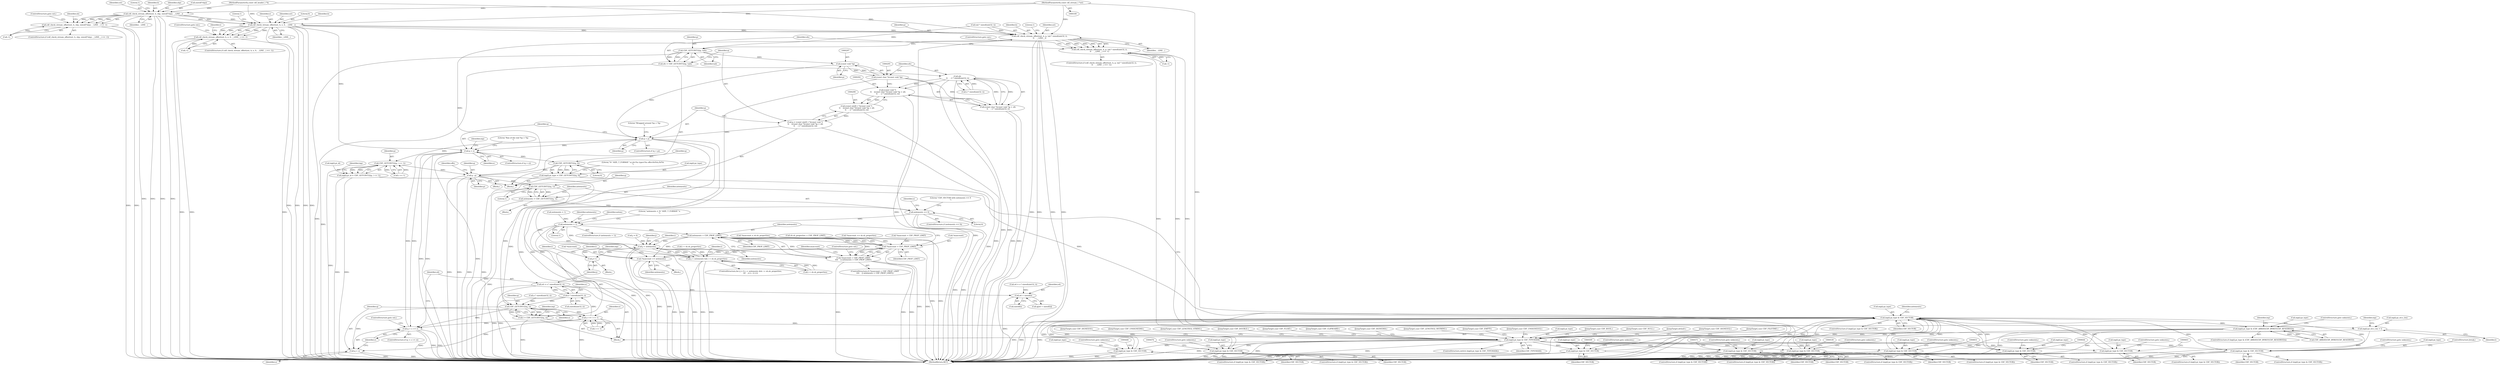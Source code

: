 digraph "0_php-src_0641e56be1af003aa02c7c6b0184466540637233@pointer" {
"1000101" [label="(MethodParameterIn,const cdf_stream_t *sst)"];
"1000138" [label="(Call,cdf_check_stream_offset(sst, h, shp, sizeof(*shp), __LINE__))"];
"1000137" [label="(Call,cdf_check_stream_offset(sst, h, shp, sizeof(*shp), __LINE__) == -1)"];
"1000238" [label="(Call,cdf_check_stream_offset(sst, h, e, 0, __LINE__))"];
"1000237" [label="(Call,cdf_check_stream_offset(sst, h, e, 0, __LINE__) == -1)"];
"1000269" [label="(Call,cdf_check_stream_offset(sst, h, p, tail * sizeof(uint32_t),\n\t\t    __LINE__))"];
"1000268" [label="(Call,cdf_check_stream_offset(sst, h, p, tail * sizeof(uint32_t),\n\t\t    __LINE__) == -1)"];
"1000284" [label="(Call,CDF_GETUINT32(p, tail))"];
"1000282" [label="(Call,ofs = CDF_GETUINT32(p, tail))"];
"1000299" [label="(Call,ofs\n \t\t    - 2 * sizeof(uint32_t))"];
"1000291" [label="(Call,(const void *)\n \t\t    ((const char *)(const void *)p + ofs\n \t\t    - 2 * sizeof(uint32_t)))"];
"1000289" [label="(Call,(const uint8_t *)(const void *)\n \t\t    ((const char *)(const void *)p + ofs\n \t\t    - 2 * sizeof(uint32_t)))"];
"1000287" [label="(Call,q = (const uint8_t *)(const void *)\n \t\t    ((const char *)(const void *)p + ofs\n \t\t    - 2 * sizeof(uint32_t)))"];
"1000306" [label="(Call,q < p)"];
"1000318" [label="(Call,q > e)"];
"1000346" [label="(Call,CDF_GETUINT32(q, 0))"];
"1000340" [label="(Call,inp[i].pi_type = CDF_GETUINT32(q, 0))"];
"1000372" [label="(Call,inp[i].pi_type & CDF_VECTOR)"];
"1000411" [label="(Call,inp[i].pi_type & (CDF_ARRAY|CDF_BYREF|CDF_RESERVED))"];
"1000424" [label="(Call,inp[i].pi_type & CDF_TYPEMASK)"];
"1000437" [label="(Call,inp[i].pi_type & CDF_VECTOR)"];
"1000467" [label="(Call,inp[i].pi_type & CDF_VECTOR)"];
"1000500" [label="(Call,inp[i].pi_type & CDF_VECTOR)"];
"1000530" [label="(Call,inp[i].pi_type & CDF_VECTOR)"];
"1000562" [label="(Call,inp[i].pi_type & CDF_VECTOR)"];
"1000594" [label="(Call,inp[i].pi_type & CDF_VECTOR)"];
"1000635" [label="(Call,inp[i].pi_type & CDF_VECTOR)"];
"1000822" [label="(Call,inp[i].pi_type & CDF_VECTOR)"];
"1000854" [label="(Call,inp[i].pi_type & CDF_VECTOR)"];
"1000367" [label="(Call,q - p)"];
"1000382" [label="(Call,CDF_GETUINT32(q, 1))"];
"1000380" [label="(Call,nelements = CDF_GETUINT32(q, 1))"];
"1000386" [label="(Call,nelements == 0)"];
"1000679" [label="(Call,nelements > 1)"];
"1000696" [label="(Call,nelements > CDF_PROP_LIMIT)"];
"1000692" [label="(Call,*maxcount > CDF_PROP_LIMIT)"];
"1000691" [label="(Call,*maxcount > CDF_PROP_LIMIT\n\t\t\t\t    || nelements > CDF_PROP_LIMIT)"];
"1000700" [label="(Call,*maxcount += nelements)"];
"1000728" [label="(Call,j < nelements)"];
"1000727" [label="(Call,j < nelements && i < sh.sh_properties)"];
"1000737" [label="(Call,j++)"];
"1000745" [label="(Call,CDF_GETUINT32(q, o))"];
"1000743" [label="(Call,l = CDF_GETUINT32(q, o))"];
"1000748" [label="(Call,inp[i].pi_str.s_len = l)"];
"1000799" [label="(Call,o += l >> 1)"];
"1000805" [label="(Call,q + o >= e)"];
"1000806" [label="(Call,q + o)"];
"1000813" [label="(Call,o * sizeof(uint32_t))"];
"1000811" [label="(Call,o4 = o * sizeof(uint32_t))"];
"1000772" [label="(Call,o4 + sizeof(l))"];
"1000335" [label="(Call,CDF_GETUINT32(p, i << 1))"];
"1000329" [label="(Call,inp[i].pi_id = CDF_GETUINT32(p, i << 1))"];
"1000293" [label="(Call,(const char *)(const void *)p + ofs\n \t\t    - 2 * sizeof(uint32_t))"];
"1000296" [label="(Call,(const void *)p)"];
"1000294" [label="(Call,(const char *)(const void *)p)"];
"1000679" [label="(Call,nelements > 1)"];
"1000379" [label="(Block,)"];
"1000249" [label="(Identifier,i)"];
"1000438" [label="(Call,inp[i].pi_type)"];
"1000146" [label="(Call,-1)"];
"1000145" [label="(Identifier,__LINE__)"];
"1000242" [label="(Literal,0)"];
"1000386" [label="(Call,nelements == 0)"];
"1000752" [label="(Identifier,inp)"];
"1000743" [label="(Call,l = CDF_GETUINT32(q, o))"];
"1000706" [label="(Identifier,inp)"];
"1000332" [label="(Identifier,inp)"];
"1000417" [label="(Call,CDF_ARRAY|CDF_BYREF|CDF_RESERVED)"];
"1000682" [label="(Block,)"];
"1000436" [label="(ControlStructure,if (inp[i].pi_type & CDF_VECTOR))"];
"1000335" [label="(Call,CDF_GETUINT32(p, i << 1))"];
"1000285" [label="(Identifier,p)"];
"1000287" [label="(Call,q = (const uint8_t *)(const void *)\n \t\t    ((const char *)(const void *)p + ofs\n \t\t    - 2 * sizeof(uint32_t)))"];
"1000727" [label="(Call,j < nelements && i < sh.sh_properties)"];
"1000746" [label="(Identifier,q)"];
"1000258" [label="(Block,)"];
"1000422" [label="(ControlStructure,goto unknown;)"];
"1000569" [label="(ControlStructure,goto unknown;)"];
"1000861" [label="(ControlStructure,goto unknown;)"];
"1000330" [label="(Call,inp[i].pi_id)"];
"1000382" [label="(Call,CDF_GETUINT32(q, 1))"];
"1000498" [label="(JumpTarget,case CDF_UNSIGNED32:)"];
"1000860" [label="(Identifier,CDF_VECTOR)"];
"1000756" [label="(Identifier,l)"];
"1000271" [label="(Identifier,h)"];
"1000318" [label="(Call,q > e)"];
"1000346" [label="(Call,CDF_GETUINT32(q, 0))"];
"1000854" [label="(Call,inp[i].pi_type & CDF_VECTOR)"];
"1000595" [label="(Call,inp[i].pi_type)"];
"1000294" [label="(Call,(const char *)(const void *)p)"];
"1000594" [label="(Call,inp[i].pi_type & CDF_VECTOR)"];
"1000702" [label="(Identifier,maxcount)"];
"1000801" [label="(Call,l >> 1)"];
"1000821" [label="(ControlStructure,if (inp[i].pi_type & CDF_VECTOR))"];
"1000410" [label="(ControlStructure,if (inp[i].pi_type & (CDF_ARRAY|CDF_BYREF|CDF_RESERVED)))"];
"1000736" [label="(Block,)"];
"1000373" [label="(Call,inp[i].pi_type)"];
"1000343" [label="(Identifier,inp)"];
"1000465" [label="(JumpTarget,case CDF_SIGNED32:)"];
"1000341" [label="(Call,inp[i].pi_type)"];
"1000351" [label="(Literal,\"%\" SIZE_T_FORMAT \"u) id=%x type=%x offs=0x%tx,0x%x\n\")"];
"1000500" [label="(Call,inp[i].pi_type & CDF_VECTOR)"];
"1000820" [label="(JumpTarget,case CDF_FILETIME:)"];
"1000800" [label="(Identifier,o)"];
"1000435" [label="(JumpTarget,case CDF_SIGNED16:)"];
"1000251" [label="(Call,i < sh.sh_properties)"];
"1000741" [label="(Block,)"];
"1000279" [label="(Literal,1)"];
"1000853" [label="(ControlStructure,if (inp[i].pi_type & CDF_VECTOR))"];
"1000701" [label="(Call,*maxcount)"];
"1000139" [label="(Identifier,sst)"];
"1000499" [label="(ControlStructure,if (inp[i].pi_type & CDF_VECTOR))"];
"1000336" [label="(Identifier,p)"];
"1000404" [label="(Call,o4 = o * sizeof(uint32_t))"];
"1000347" [label="(Identifier,q)"];
"1000560" [label="(JumpTarget,case CDF_UNSIGNED64:)"];
"1000283" [label="(Identifier,ofs)"];
"1000806" [label="(Call,q + o)"];
"1000676" [label="(JumpTarget,case CDF_LENGTH32_STRING:)"];
"1000286" [label="(Identifier,tail)"];
"1000277" [label="(Identifier,__LINE__)"];
"1000563" [label="(Call,inp[i].pi_type)"];
"1000240" [label="(Identifier,h)"];
"1000398" [label="(Call,nelements = 1)"];
"1000804" [label="(ControlStructure,if (q + o >= e))"];
"1000278" [label="(Call,-1)"];
"1000697" [label="(Identifier,nelements)"];
"1000633" [label="(JumpTarget,case CDF_DOUBLE:)"];
"1000773" [label="(Identifier,o4)"];
"1000423" [label="(ControlStructure,switch (inp[i].pi_type & CDF_TYPEMASK))"];
"1000237" [label="(Call,cdf_check_stream_offset(sst, h, e, 0, __LINE__) == -1)"];
"1000693" [label="(Call,*maxcount)"];
"1000383" [label="(Identifier,q)"];
"1000284" [label="(Call,CDF_GETUINT32(p, tail))"];
"1000296" [label="(Call,(const void *)p)"];
"1000761" [label="(Identifier,inp)"];
"1000680" [label="(Identifier,nelements)"];
"1000745" [label="(Call,CDF_GETUINT32(q, o))"];
"1000592" [label="(JumpTarget,case CDF_FLOAT:)"];
"1000245" [label="(Literal,1)"];
"1000305" [label="(ControlStructure,if (q < p))"];
"1000269" [label="(Call,cdf_check_stream_offset(sst, h, p, tail * sizeof(uint32_t),\n\t\t    __LINE__))"];
"1000852" [label="(JumpTarget,case CDF_CLIPBOARD:)"];
"1000685" [label="(Identifier,nelem)"];
"1000506" [label="(Identifier,CDF_VECTOR)"];
"1000273" [label="(Call,tail * sizeof(uint32_t))"];
"1000147" [label="(Literal,1)"];
"1000828" [label="(Identifier,CDF_VECTOR)"];
"1000388" [label="(Literal,0)"];
"1000813" [label="(Call,o * sizeof(uint32_t))"];
"1000692" [label="(Call,*maxcount > CDF_PROP_LIMIT)"];
"1000528" [label="(JumpTarget,case CDF_SIGNED64:)"];
"1000312" [label="(Literal,\"Wrapped around %p < %p\n\")"];
"1000536" [label="(Identifier,CDF_VECTOR)"];
"1000537" [label="(ControlStructure,goto unknown;)"];
"1000138" [label="(Call,cdf_check_stream_offset(sst, h, shp, sizeof(*shp), __LINE__))"];
"1000411" [label="(Call,inp[i].pi_type & (CDF_ARRAY|CDF_BYREF|CDF_RESERVED))"];
"1000394" [label="(Identifier,o)"];
"1000387" [label="(Identifier,nelements)"];
"1000677" [label="(JumpTarget,case CDF_LENGTH32_WSTRING:)"];
"1000700" [label="(Call,*maxcount += nelements)"];
"1000809" [label="(Identifier,e)"];
"1000211" [label="(Call,*maxcount = sh.sh_properties)"];
"1000291" [label="(Call,(const void *)\n \t\t    ((const char *)(const void *)p + ofs\n \t\t    - 2 * sizeof(uint32_t)))"];
"1000568" [label="(Identifier,CDF_VECTOR)"];
"1000724" [label="(Call,j = 0)"];
"1000371" [label="(ControlStructure,if (inp[i].pi_type & CDF_VECTOR))"];
"1000634" [label="(ControlStructure,if (inp[i].pi_type & CDF_VECTOR))"];
"1000368" [label="(Identifier,q)"];
"1000427" [label="(Identifier,inp)"];
"1000270" [label="(Identifier,sst)"];
"1000731" [label="(Call,i < sh.sh_properties)"];
"1000530" [label="(Call,inp[i].pi_type & CDF_VECTOR)"];
"1000562" [label="(Call,inp[i].pi_type & CDF_VECTOR)"];
"1000723" [label="(ControlStructure,for (j = 0; j < nelements && i < sh.sh_properties;\n\t\t\t    j++, i++))"];
"1000241" [label="(Identifier,e)"];
"1000140" [label="(Identifier,h)"];
"1000561" [label="(ControlStructure,if (inp[i].pi_type & CDF_VECTOR))"];
"1000805" [label="(Call,q + o >= e)"];
"1000822" [label="(Call,inp[i].pi_type & CDF_VECTOR)"];
"1000372" [label="(Call,inp[i].pi_type & CDF_VECTOR)"];
"1000370" [label="(Identifier,offs)"];
"1000730" [label="(Identifier,nelements)"];
"1000340" [label="(Call,inp[i].pi_type = CDF_GETUINT32(q, 0))"];
"1000236" [label="(ControlStructure,if (cdf_check_stream_offset(sst, h, e, 0, __LINE__) == -1))"];
"1000137" [label="(Call,cdf_check_stream_offset(sst, h, shp, sizeof(*shp), __LINE__) == -1)"];
"1000641" [label="(Identifier,CDF_VECTOR)"];
"1000282" [label="(Call,ofs = CDF_GETUINT32(p, tail))"];
"1000319" [label="(Identifier,q)"];
"1000601" [label="(ControlStructure,goto unknown;)"];
"1000531" [label="(Call,inp[i].pi_type)"];
"1000425" [label="(Call,inp[i].pi_type)"];
"1000737" [label="(Call,j++)"];
"1000136" [label="(ControlStructure,if (cdf_check_stream_offset(sst, h, shp, sizeof(*shp), __LINE__) == -1))"];
"1000177" [label="(Call,sh.sh_properties > CDF_PROP_LIMIT)"];
"1000381" [label="(Identifier,nelements)"];
"1000497" [label="(JumpTarget,case CDF_BOOL:)"];
"1000399" [label="(Identifier,nelements)"];
"1000293" [label="(Call,(const char *)(const void *)p + ofs\n \t\t    - 2 * sizeof(uint32_t))"];
"1000507" [label="(ControlStructure,goto unknown;)"];
"1000855" [label="(Call,inp[i].pi_type)"];
"1000814" [label="(Identifier,o)"];
"1000738" [label="(Identifier,j)"];
"1000473" [label="(Identifier,CDF_VECTOR)"];
"1000862" [label="(ControlStructure,break;)"];
"1000406" [label="(Call,o * sizeof(uint32_t))"];
"1000772" [label="(Call,o4 + sizeof(l))"];
"1000740" [label="(Identifier,i)"];
"1000642" [label="(ControlStructure,goto unknown;)"];
"1000474" [label="(ControlStructure,goto unknown;)"];
"1000818" [label="(Identifier,i)"];
"1000308" [label="(Identifier,p)"];
"1000324" [label="(Literal,\"Ran of the end %p > %p\n\")"];
"1000770" [label="(Call,q[o4 + sizeof(l)])"];
"1000432" [label="(JumpTarget,case CDF_NULL:)"];
"1000437" [label="(Call,inp[i].pi_type & CDF_VECTOR)"];
"1000267" [label="(ControlStructure,if (cdf_check_stream_offset(sst, h, p, tail * sizeof(uint32_t),\n\t\t    __LINE__) == -1))"];
"1000466" [label="(ControlStructure,if (inp[i].pi_type & CDF_VECTOR))"];
"1000799" [label="(Call,o += l >> 1)"];
"1000298" [label="(Identifier,p)"];
"1000238" [label="(Call,cdf_check_stream_offset(sst, h, e, 0, __LINE__))"];
"1000101" [label="(MethodParameterIn,const cdf_stream_t *sst)"];
"1000695" [label="(Identifier,CDF_PROP_LIMIT)"];
"1000246" [label="(ControlStructure,goto out;)"];
"1000151" [label="(Identifier,sh)"];
"1000239" [label="(Identifier,sst)"];
"1000272" [label="(Identifier,p)"];
"1000141" [label="(Identifier,shp)"];
"1000280" [label="(ControlStructure,goto out;)"];
"1000636" [label="(Call,inp[i].pi_type)"];
"1000744" [label="(Identifier,l)"];
"1000366" [label="(Block,)"];
"1000729" [label="(Identifier,j)"];
"1000811" [label="(Call,o4 = o * sizeof(uint32_t))"];
"1000369" [label="(Identifier,p)"];
"1000808" [label="(Identifier,o)"];
"1000703" [label="(Identifier,nelements)"];
"1000699" [label="(ControlStructure,goto out;)"];
"1000749" [label="(Call,inp[i].pi_str.s_len)"];
"1000268" [label="(Call,cdf_check_stream_offset(sst, h, p, tail * sizeof(uint32_t),\n\t\t    __LINE__) == -1)"];
"1000863" [label="(JumpTarget,default:)"];
"1000203" [label="(Call,*maxcount += sh.sh_properties)"];
"1000300" [label="(Identifier,ofs)"];
"1000698" [label="(Identifier,CDF_PROP_LIMIT)"];
"1000142" [label="(Call,sizeof(*shp))"];
"1000690" [label="(ControlStructure,if (*maxcount > CDF_PROP_LIMIT\n\t\t\t\t    || nelements > CDF_PROP_LIMIT))"];
"1000317" [label="(ControlStructure,if (q > e))"];
"1000721" [label="(Literal,\"nelements = %\" SIZE_T_FORMAT \"u\n\")"];
"1000348" [label="(Literal,0)"];
"1000812" [label="(Identifier,o4)"];
"1000747" [label="(Identifier,o)"];
"1000329" [label="(Call,inp[i].pi_id = CDF_GETUINT32(p, i << 1))"];
"1000728" [label="(Call,j < nelements)"];
"1000444" [label="(ControlStructure,goto unknown;)"];
"1000244" [label="(Call,-1)"];
"1000380" [label="(Call,nelements = CDF_GETUINT32(q, 1))"];
"1000320" [label="(Identifier,e)"];
"1000467" [label="(Call,inp[i].pi_type & CDF_VECTOR)"];
"1000306" [label="(Call,q < p)"];
"1000691" [label="(Call,*maxcount > CDF_PROP_LIMIT\n\t\t\t\t    || nelements > CDF_PROP_LIMIT)"];
"1000823" [label="(Call,inp[i].pi_type)"];
"1000288" [label="(Identifier,q)"];
"1000529" [label="(ControlStructure,if (inp[i].pi_type & CDF_VECTOR))"];
"1000385" [label="(ControlStructure,if (nelements == 0))"];
"1000883" [label="(MethodReturn,RET)"];
"1000299" [label="(Call,ofs\n \t\t    - 2 * sizeof(uint32_t))"];
"1000243" [label="(Identifier,__LINE__)"];
"1000391" [label="(Literal,\"CDF_VECTOR with nelements == 0\n\")"];
"1000424" [label="(Call,inp[i].pi_type & CDF_TYPEMASK)"];
"1000148" [label="(ControlStructure,goto out;)"];
"1000198" [label="(Call,*maxcount > CDF_PROP_LIMIT)"];
"1000378" [label="(Identifier,CDF_VECTOR)"];
"1000289" [label="(Call,(const uint8_t *)(const void *)\n \t\t    ((const char *)(const void *)p + ofs\n \t\t    - 2 * sizeof(uint32_t)))"];
"1000384" [label="(Literal,1)"];
"1000600" [label="(Identifier,CDF_VECTOR)"];
"1000681" [label="(Literal,1)"];
"1000748" [label="(Call,inp[i].pi_str.s_len = l)"];
"1000433" [label="(JumpTarget,case CDF_EMPTY:)"];
"1000815" [label="(Call,sizeof(uint32_t))"];
"1000635" [label="(Call,inp[i].pi_type & CDF_VECTOR)"];
"1000307" [label="(Identifier,q)"];
"1000468" [label="(Call,inp[i].pi_type)"];
"1000367" [label="(Call,q - p)"];
"1000301" [label="(Call,2 * sizeof(uint32_t))"];
"1000501" [label="(Call,inp[i].pi_type)"];
"1000774" [label="(Call,sizeof(l))"];
"1000732" [label="(Identifier,i)"];
"1000430" [label="(Identifier,CDF_TYPEMASK)"];
"1000807" [label="(Identifier,q)"];
"1000829" [label="(ControlStructure,goto unknown;)"];
"1000337" [label="(Call,i << 1)"];
"1000678" [label="(ControlStructure,if (nelements > 1))"];
"1000696" [label="(Call,nelements > CDF_PROP_LIMIT)"];
"1000593" [label="(ControlStructure,if (inp[i].pi_type & CDF_VECTOR))"];
"1000810" [label="(ControlStructure,goto out;)"];
"1000443" [label="(Identifier,CDF_VECTOR)"];
"1000102" [label="(MethodParameterIn,const cdf_header_t *h)"];
"1000412" [label="(Call,inp[i].pi_type)"];
"1000101" -> "1000100"  [label="AST: "];
"1000101" -> "1000883"  [label="DDG: "];
"1000101" -> "1000138"  [label="DDG: "];
"1000101" -> "1000238"  [label="DDG: "];
"1000101" -> "1000269"  [label="DDG: "];
"1000138" -> "1000137"  [label="AST: "];
"1000138" -> "1000145"  [label="CFG: "];
"1000139" -> "1000138"  [label="AST: "];
"1000140" -> "1000138"  [label="AST: "];
"1000141" -> "1000138"  [label="AST: "];
"1000142" -> "1000138"  [label="AST: "];
"1000145" -> "1000138"  [label="AST: "];
"1000147" -> "1000138"  [label="CFG: "];
"1000138" -> "1000883"  [label="DDG: "];
"1000138" -> "1000883"  [label="DDG: "];
"1000138" -> "1000883"  [label="DDG: "];
"1000138" -> "1000883"  [label="DDG: "];
"1000138" -> "1000137"  [label="DDG: "];
"1000138" -> "1000137"  [label="DDG: "];
"1000138" -> "1000137"  [label="DDG: "];
"1000138" -> "1000137"  [label="DDG: "];
"1000102" -> "1000138"  [label="DDG: "];
"1000138" -> "1000238"  [label="DDG: "];
"1000138" -> "1000238"  [label="DDG: "];
"1000138" -> "1000238"  [label="DDG: "];
"1000137" -> "1000136"  [label="AST: "];
"1000137" -> "1000146"  [label="CFG: "];
"1000146" -> "1000137"  [label="AST: "];
"1000148" -> "1000137"  [label="CFG: "];
"1000151" -> "1000137"  [label="CFG: "];
"1000137" -> "1000883"  [label="DDG: "];
"1000137" -> "1000883"  [label="DDG: "];
"1000146" -> "1000137"  [label="DDG: "];
"1000238" -> "1000237"  [label="AST: "];
"1000238" -> "1000243"  [label="CFG: "];
"1000239" -> "1000238"  [label="AST: "];
"1000240" -> "1000238"  [label="AST: "];
"1000241" -> "1000238"  [label="AST: "];
"1000242" -> "1000238"  [label="AST: "];
"1000243" -> "1000238"  [label="AST: "];
"1000245" -> "1000238"  [label="CFG: "];
"1000238" -> "1000883"  [label="DDG: "];
"1000238" -> "1000883"  [label="DDG: "];
"1000238" -> "1000883"  [label="DDG: "];
"1000238" -> "1000883"  [label="DDG: "];
"1000238" -> "1000237"  [label="DDG: "];
"1000238" -> "1000237"  [label="DDG: "];
"1000238" -> "1000237"  [label="DDG: "];
"1000238" -> "1000237"  [label="DDG: "];
"1000238" -> "1000237"  [label="DDG: "];
"1000102" -> "1000238"  [label="DDG: "];
"1000238" -> "1000269"  [label="DDG: "];
"1000238" -> "1000269"  [label="DDG: "];
"1000238" -> "1000269"  [label="DDG: "];
"1000238" -> "1000318"  [label="DDG: "];
"1000237" -> "1000236"  [label="AST: "];
"1000237" -> "1000244"  [label="CFG: "];
"1000244" -> "1000237"  [label="AST: "];
"1000246" -> "1000237"  [label="CFG: "];
"1000249" -> "1000237"  [label="CFG: "];
"1000237" -> "1000883"  [label="DDG: "];
"1000237" -> "1000883"  [label="DDG: "];
"1000237" -> "1000883"  [label="DDG: "];
"1000244" -> "1000237"  [label="DDG: "];
"1000269" -> "1000268"  [label="AST: "];
"1000269" -> "1000277"  [label="CFG: "];
"1000270" -> "1000269"  [label="AST: "];
"1000271" -> "1000269"  [label="AST: "];
"1000272" -> "1000269"  [label="AST: "];
"1000273" -> "1000269"  [label="AST: "];
"1000277" -> "1000269"  [label="AST: "];
"1000279" -> "1000269"  [label="CFG: "];
"1000269" -> "1000883"  [label="DDG: "];
"1000269" -> "1000883"  [label="DDG: "];
"1000269" -> "1000883"  [label="DDG: "];
"1000269" -> "1000883"  [label="DDG: "];
"1000269" -> "1000883"  [label="DDG: "];
"1000269" -> "1000268"  [label="DDG: "];
"1000269" -> "1000268"  [label="DDG: "];
"1000269" -> "1000268"  [label="DDG: "];
"1000269" -> "1000268"  [label="DDG: "];
"1000269" -> "1000268"  [label="DDG: "];
"1000102" -> "1000269"  [label="DDG: "];
"1000367" -> "1000269"  [label="DDG: "];
"1000273" -> "1000269"  [label="DDG: "];
"1000269" -> "1000284"  [label="DDG: "];
"1000268" -> "1000267"  [label="AST: "];
"1000268" -> "1000278"  [label="CFG: "];
"1000278" -> "1000268"  [label="AST: "];
"1000280" -> "1000268"  [label="CFG: "];
"1000283" -> "1000268"  [label="CFG: "];
"1000268" -> "1000883"  [label="DDG: "];
"1000268" -> "1000883"  [label="DDG: "];
"1000268" -> "1000883"  [label="DDG: "];
"1000278" -> "1000268"  [label="DDG: "];
"1000284" -> "1000282"  [label="AST: "];
"1000284" -> "1000286"  [label="CFG: "];
"1000285" -> "1000284"  [label="AST: "];
"1000286" -> "1000284"  [label="AST: "];
"1000282" -> "1000284"  [label="CFG: "];
"1000284" -> "1000883"  [label="DDG: "];
"1000284" -> "1000282"  [label="DDG: "];
"1000284" -> "1000282"  [label="DDG: "];
"1000273" -> "1000284"  [label="DDG: "];
"1000284" -> "1000296"  [label="DDG: "];
"1000282" -> "1000258"  [label="AST: "];
"1000283" -> "1000282"  [label="AST: "];
"1000288" -> "1000282"  [label="CFG: "];
"1000282" -> "1000883"  [label="DDG: "];
"1000282" -> "1000299"  [label="DDG: "];
"1000299" -> "1000293"  [label="AST: "];
"1000299" -> "1000301"  [label="CFG: "];
"1000300" -> "1000299"  [label="AST: "];
"1000301" -> "1000299"  [label="AST: "];
"1000293" -> "1000299"  [label="CFG: "];
"1000299" -> "1000883"  [label="DDG: "];
"1000299" -> "1000883"  [label="DDG: "];
"1000299" -> "1000291"  [label="DDG: "];
"1000299" -> "1000291"  [label="DDG: "];
"1000299" -> "1000293"  [label="DDG: "];
"1000299" -> "1000293"  [label="DDG: "];
"1000301" -> "1000299"  [label="DDG: "];
"1000291" -> "1000289"  [label="AST: "];
"1000291" -> "1000293"  [label="CFG: "];
"1000292" -> "1000291"  [label="AST: "];
"1000293" -> "1000291"  [label="AST: "];
"1000289" -> "1000291"  [label="CFG: "];
"1000291" -> "1000883"  [label="DDG: "];
"1000291" -> "1000289"  [label="DDG: "];
"1000294" -> "1000291"  [label="DDG: "];
"1000289" -> "1000287"  [label="AST: "];
"1000290" -> "1000289"  [label="AST: "];
"1000287" -> "1000289"  [label="CFG: "];
"1000289" -> "1000883"  [label="DDG: "];
"1000289" -> "1000287"  [label="DDG: "];
"1000287" -> "1000258"  [label="AST: "];
"1000288" -> "1000287"  [label="AST: "];
"1000307" -> "1000287"  [label="CFG: "];
"1000287" -> "1000883"  [label="DDG: "];
"1000287" -> "1000306"  [label="DDG: "];
"1000306" -> "1000305"  [label="AST: "];
"1000306" -> "1000308"  [label="CFG: "];
"1000307" -> "1000306"  [label="AST: "];
"1000308" -> "1000306"  [label="AST: "];
"1000312" -> "1000306"  [label="CFG: "];
"1000319" -> "1000306"  [label="CFG: "];
"1000306" -> "1000883"  [label="DDG: "];
"1000306" -> "1000883"  [label="DDG: "];
"1000306" -> "1000883"  [label="DDG: "];
"1000296" -> "1000306"  [label="DDG: "];
"1000306" -> "1000318"  [label="DDG: "];
"1000306" -> "1000335"  [label="DDG: "];
"1000318" -> "1000317"  [label="AST: "];
"1000318" -> "1000320"  [label="CFG: "];
"1000319" -> "1000318"  [label="AST: "];
"1000320" -> "1000318"  [label="AST: "];
"1000324" -> "1000318"  [label="CFG: "];
"1000332" -> "1000318"  [label="CFG: "];
"1000318" -> "1000883"  [label="DDG: "];
"1000318" -> "1000883"  [label="DDG: "];
"1000318" -> "1000883"  [label="DDG: "];
"1000805" -> "1000318"  [label="DDG: "];
"1000318" -> "1000346"  [label="DDG: "];
"1000318" -> "1000805"  [label="DDG: "];
"1000346" -> "1000340"  [label="AST: "];
"1000346" -> "1000348"  [label="CFG: "];
"1000347" -> "1000346"  [label="AST: "];
"1000348" -> "1000346"  [label="AST: "];
"1000340" -> "1000346"  [label="CFG: "];
"1000346" -> "1000340"  [label="DDG: "];
"1000346" -> "1000340"  [label="DDG: "];
"1000346" -> "1000367"  [label="DDG: "];
"1000340" -> "1000258"  [label="AST: "];
"1000341" -> "1000340"  [label="AST: "];
"1000351" -> "1000340"  [label="CFG: "];
"1000340" -> "1000883"  [label="DDG: "];
"1000340" -> "1000372"  [label="DDG: "];
"1000372" -> "1000371"  [label="AST: "];
"1000372" -> "1000378"  [label="CFG: "];
"1000373" -> "1000372"  [label="AST: "];
"1000378" -> "1000372"  [label="AST: "];
"1000381" -> "1000372"  [label="CFG: "];
"1000399" -> "1000372"  [label="CFG: "];
"1000372" -> "1000883"  [label="DDG: "];
"1000372" -> "1000883"  [label="DDG: "];
"1000372" -> "1000883"  [label="DDG: "];
"1000635" -> "1000372"  [label="DDG: "];
"1000594" -> "1000372"  [label="DDG: "];
"1000530" -> "1000372"  [label="DDG: "];
"1000854" -> "1000372"  [label="DDG: "];
"1000822" -> "1000372"  [label="DDG: "];
"1000500" -> "1000372"  [label="DDG: "];
"1000437" -> "1000372"  [label="DDG: "];
"1000562" -> "1000372"  [label="DDG: "];
"1000467" -> "1000372"  [label="DDG: "];
"1000372" -> "1000411"  [label="DDG: "];
"1000372" -> "1000437"  [label="DDG: "];
"1000372" -> "1000467"  [label="DDG: "];
"1000372" -> "1000500"  [label="DDG: "];
"1000372" -> "1000530"  [label="DDG: "];
"1000372" -> "1000562"  [label="DDG: "];
"1000372" -> "1000594"  [label="DDG: "];
"1000372" -> "1000635"  [label="DDG: "];
"1000372" -> "1000822"  [label="DDG: "];
"1000372" -> "1000854"  [label="DDG: "];
"1000411" -> "1000410"  [label="AST: "];
"1000411" -> "1000417"  [label="CFG: "];
"1000412" -> "1000411"  [label="AST: "];
"1000417" -> "1000411"  [label="AST: "];
"1000422" -> "1000411"  [label="CFG: "];
"1000427" -> "1000411"  [label="CFG: "];
"1000411" -> "1000883"  [label="DDG: "];
"1000411" -> "1000883"  [label="DDG: "];
"1000411" -> "1000883"  [label="DDG: "];
"1000417" -> "1000411"  [label="DDG: "];
"1000417" -> "1000411"  [label="DDG: "];
"1000411" -> "1000424"  [label="DDG: "];
"1000424" -> "1000423"  [label="AST: "];
"1000424" -> "1000430"  [label="CFG: "];
"1000425" -> "1000424"  [label="AST: "];
"1000430" -> "1000424"  [label="AST: "];
"1000432" -> "1000424"  [label="CFG: "];
"1000433" -> "1000424"  [label="CFG: "];
"1000435" -> "1000424"  [label="CFG: "];
"1000465" -> "1000424"  [label="CFG: "];
"1000497" -> "1000424"  [label="CFG: "];
"1000498" -> "1000424"  [label="CFG: "];
"1000528" -> "1000424"  [label="CFG: "];
"1000560" -> "1000424"  [label="CFG: "];
"1000592" -> "1000424"  [label="CFG: "];
"1000633" -> "1000424"  [label="CFG: "];
"1000676" -> "1000424"  [label="CFG: "];
"1000677" -> "1000424"  [label="CFG: "];
"1000820" -> "1000424"  [label="CFG: "];
"1000852" -> "1000424"  [label="CFG: "];
"1000863" -> "1000424"  [label="CFG: "];
"1000424" -> "1000883"  [label="DDG: "];
"1000424" -> "1000883"  [label="DDG: "];
"1000424" -> "1000883"  [label="DDG: "];
"1000424" -> "1000437"  [label="DDG: "];
"1000424" -> "1000467"  [label="DDG: "];
"1000424" -> "1000500"  [label="DDG: "];
"1000424" -> "1000530"  [label="DDG: "];
"1000424" -> "1000562"  [label="DDG: "];
"1000424" -> "1000594"  [label="DDG: "];
"1000424" -> "1000635"  [label="DDG: "];
"1000424" -> "1000822"  [label="DDG: "];
"1000424" -> "1000854"  [label="DDG: "];
"1000437" -> "1000436"  [label="AST: "];
"1000437" -> "1000443"  [label="CFG: "];
"1000438" -> "1000437"  [label="AST: "];
"1000443" -> "1000437"  [label="AST: "];
"1000444" -> "1000437"  [label="CFG: "];
"1000446" -> "1000437"  [label="CFG: "];
"1000437" -> "1000883"  [label="DDG: "];
"1000437" -> "1000883"  [label="DDG: "];
"1000437" -> "1000883"  [label="DDG: "];
"1000467" -> "1000466"  [label="AST: "];
"1000467" -> "1000473"  [label="CFG: "];
"1000468" -> "1000467"  [label="AST: "];
"1000473" -> "1000467"  [label="AST: "];
"1000474" -> "1000467"  [label="CFG: "];
"1000476" -> "1000467"  [label="CFG: "];
"1000467" -> "1000883"  [label="DDG: "];
"1000467" -> "1000883"  [label="DDG: "];
"1000467" -> "1000883"  [label="DDG: "];
"1000500" -> "1000499"  [label="AST: "];
"1000500" -> "1000506"  [label="CFG: "];
"1000501" -> "1000500"  [label="AST: "];
"1000506" -> "1000500"  [label="AST: "];
"1000507" -> "1000500"  [label="CFG: "];
"1000509" -> "1000500"  [label="CFG: "];
"1000500" -> "1000883"  [label="DDG: "];
"1000500" -> "1000883"  [label="DDG: "];
"1000500" -> "1000883"  [label="DDG: "];
"1000530" -> "1000529"  [label="AST: "];
"1000530" -> "1000536"  [label="CFG: "];
"1000531" -> "1000530"  [label="AST: "];
"1000536" -> "1000530"  [label="AST: "];
"1000537" -> "1000530"  [label="CFG: "];
"1000539" -> "1000530"  [label="CFG: "];
"1000530" -> "1000883"  [label="DDG: "];
"1000530" -> "1000883"  [label="DDG: "];
"1000530" -> "1000883"  [label="DDG: "];
"1000562" -> "1000561"  [label="AST: "];
"1000562" -> "1000568"  [label="CFG: "];
"1000563" -> "1000562"  [label="AST: "];
"1000568" -> "1000562"  [label="AST: "];
"1000569" -> "1000562"  [label="CFG: "];
"1000571" -> "1000562"  [label="CFG: "];
"1000562" -> "1000883"  [label="DDG: "];
"1000562" -> "1000883"  [label="DDG: "];
"1000562" -> "1000883"  [label="DDG: "];
"1000594" -> "1000593"  [label="AST: "];
"1000594" -> "1000600"  [label="CFG: "];
"1000595" -> "1000594"  [label="AST: "];
"1000600" -> "1000594"  [label="AST: "];
"1000601" -> "1000594"  [label="CFG: "];
"1000603" -> "1000594"  [label="CFG: "];
"1000594" -> "1000883"  [label="DDG: "];
"1000594" -> "1000883"  [label="DDG: "];
"1000594" -> "1000883"  [label="DDG: "];
"1000635" -> "1000634"  [label="AST: "];
"1000635" -> "1000641"  [label="CFG: "];
"1000636" -> "1000635"  [label="AST: "];
"1000641" -> "1000635"  [label="AST: "];
"1000642" -> "1000635"  [label="CFG: "];
"1000644" -> "1000635"  [label="CFG: "];
"1000635" -> "1000883"  [label="DDG: "];
"1000635" -> "1000883"  [label="DDG: "];
"1000635" -> "1000883"  [label="DDG: "];
"1000822" -> "1000821"  [label="AST: "];
"1000822" -> "1000828"  [label="CFG: "];
"1000823" -> "1000822"  [label="AST: "];
"1000828" -> "1000822"  [label="AST: "];
"1000829" -> "1000822"  [label="CFG: "];
"1000831" -> "1000822"  [label="CFG: "];
"1000822" -> "1000883"  [label="DDG: "];
"1000822" -> "1000883"  [label="DDG: "];
"1000822" -> "1000883"  [label="DDG: "];
"1000854" -> "1000853"  [label="AST: "];
"1000854" -> "1000860"  [label="CFG: "];
"1000855" -> "1000854"  [label="AST: "];
"1000860" -> "1000854"  [label="AST: "];
"1000861" -> "1000854"  [label="CFG: "];
"1000862" -> "1000854"  [label="CFG: "];
"1000854" -> "1000883"  [label="DDG: "];
"1000854" -> "1000883"  [label="DDG: "];
"1000854" -> "1000883"  [label="DDG: "];
"1000367" -> "1000366"  [label="AST: "];
"1000367" -> "1000369"  [label="CFG: "];
"1000368" -> "1000367"  [label="AST: "];
"1000369" -> "1000367"  [label="AST: "];
"1000370" -> "1000367"  [label="CFG: "];
"1000367" -> "1000883"  [label="DDG: "];
"1000367" -> "1000883"  [label="DDG: "];
"1000367" -> "1000883"  [label="DDG: "];
"1000335" -> "1000367"  [label="DDG: "];
"1000367" -> "1000382"  [label="DDG: "];
"1000367" -> "1000745"  [label="DDG: "];
"1000382" -> "1000380"  [label="AST: "];
"1000382" -> "1000384"  [label="CFG: "];
"1000383" -> "1000382"  [label="AST: "];
"1000384" -> "1000382"  [label="AST: "];
"1000380" -> "1000382"  [label="CFG: "];
"1000382" -> "1000883"  [label="DDG: "];
"1000382" -> "1000380"  [label="DDG: "];
"1000382" -> "1000380"  [label="DDG: "];
"1000382" -> "1000745"  [label="DDG: "];
"1000380" -> "1000379"  [label="AST: "];
"1000381" -> "1000380"  [label="AST: "];
"1000387" -> "1000380"  [label="CFG: "];
"1000380" -> "1000883"  [label="DDG: "];
"1000380" -> "1000386"  [label="DDG: "];
"1000386" -> "1000385"  [label="AST: "];
"1000386" -> "1000388"  [label="CFG: "];
"1000387" -> "1000386"  [label="AST: "];
"1000388" -> "1000386"  [label="AST: "];
"1000391" -> "1000386"  [label="CFG: "];
"1000394" -> "1000386"  [label="CFG: "];
"1000386" -> "1000883"  [label="DDG: "];
"1000386" -> "1000883"  [label="DDG: "];
"1000386" -> "1000679"  [label="DDG: "];
"1000679" -> "1000678"  [label="AST: "];
"1000679" -> "1000681"  [label="CFG: "];
"1000680" -> "1000679"  [label="AST: "];
"1000681" -> "1000679"  [label="AST: "];
"1000685" -> "1000679"  [label="CFG: "];
"1000721" -> "1000679"  [label="CFG: "];
"1000679" -> "1000883"  [label="DDG: "];
"1000679" -> "1000883"  [label="DDG: "];
"1000398" -> "1000679"  [label="DDG: "];
"1000679" -> "1000696"  [label="DDG: "];
"1000679" -> "1000700"  [label="DDG: "];
"1000679" -> "1000728"  [label="DDG: "];
"1000696" -> "1000691"  [label="AST: "];
"1000696" -> "1000698"  [label="CFG: "];
"1000697" -> "1000696"  [label="AST: "];
"1000698" -> "1000696"  [label="AST: "];
"1000691" -> "1000696"  [label="CFG: "];
"1000696" -> "1000883"  [label="DDG: "];
"1000696" -> "1000883"  [label="DDG: "];
"1000696" -> "1000692"  [label="DDG: "];
"1000696" -> "1000691"  [label="DDG: "];
"1000696" -> "1000691"  [label="DDG: "];
"1000692" -> "1000696"  [label="DDG: "];
"1000696" -> "1000700"  [label="DDG: "];
"1000696" -> "1000728"  [label="DDG: "];
"1000692" -> "1000691"  [label="AST: "];
"1000692" -> "1000695"  [label="CFG: "];
"1000693" -> "1000692"  [label="AST: "];
"1000695" -> "1000692"  [label="AST: "];
"1000697" -> "1000692"  [label="CFG: "];
"1000691" -> "1000692"  [label="CFG: "];
"1000692" -> "1000883"  [label="DDG: "];
"1000692" -> "1000883"  [label="DDG: "];
"1000692" -> "1000691"  [label="DDG: "];
"1000692" -> "1000691"  [label="DDG: "];
"1000700" -> "1000692"  [label="DDG: "];
"1000211" -> "1000692"  [label="DDG: "];
"1000203" -> "1000692"  [label="DDG: "];
"1000177" -> "1000692"  [label="DDG: "];
"1000198" -> "1000692"  [label="DDG: "];
"1000692" -> "1000700"  [label="DDG: "];
"1000691" -> "1000690"  [label="AST: "];
"1000699" -> "1000691"  [label="CFG: "];
"1000702" -> "1000691"  [label="CFG: "];
"1000691" -> "1000883"  [label="DDG: "];
"1000691" -> "1000883"  [label="DDG: "];
"1000691" -> "1000883"  [label="DDG: "];
"1000700" -> "1000682"  [label="AST: "];
"1000700" -> "1000703"  [label="CFG: "];
"1000701" -> "1000700"  [label="AST: "];
"1000703" -> "1000700"  [label="AST: "];
"1000706" -> "1000700"  [label="CFG: "];
"1000700" -> "1000883"  [label="DDG: "];
"1000700" -> "1000883"  [label="DDG: "];
"1000728" -> "1000727"  [label="AST: "];
"1000728" -> "1000730"  [label="CFG: "];
"1000729" -> "1000728"  [label="AST: "];
"1000730" -> "1000728"  [label="AST: "];
"1000732" -> "1000728"  [label="CFG: "];
"1000727" -> "1000728"  [label="CFG: "];
"1000728" -> "1000883"  [label="DDG: "];
"1000728" -> "1000883"  [label="DDG: "];
"1000728" -> "1000727"  [label="DDG: "];
"1000728" -> "1000727"  [label="DDG: "];
"1000737" -> "1000728"  [label="DDG: "];
"1000724" -> "1000728"  [label="DDG: "];
"1000728" -> "1000737"  [label="DDG: "];
"1000727" -> "1000723"  [label="AST: "];
"1000727" -> "1000731"  [label="CFG: "];
"1000731" -> "1000727"  [label="AST: "];
"1000744" -> "1000727"  [label="CFG: "];
"1000818" -> "1000727"  [label="CFG: "];
"1000727" -> "1000883"  [label="DDG: "];
"1000727" -> "1000883"  [label="DDG: "];
"1000727" -> "1000883"  [label="DDG: "];
"1000731" -> "1000727"  [label="DDG: "];
"1000731" -> "1000727"  [label="DDG: "];
"1000251" -> "1000727"  [label="DDG: "];
"1000737" -> "1000736"  [label="AST: "];
"1000737" -> "1000738"  [label="CFG: "];
"1000738" -> "1000737"  [label="AST: "];
"1000740" -> "1000737"  [label="CFG: "];
"1000745" -> "1000743"  [label="AST: "];
"1000745" -> "1000747"  [label="CFG: "];
"1000746" -> "1000745"  [label="AST: "];
"1000747" -> "1000745"  [label="AST: "];
"1000743" -> "1000745"  [label="CFG: "];
"1000745" -> "1000743"  [label="DDG: "];
"1000745" -> "1000743"  [label="DDG: "];
"1000406" -> "1000745"  [label="DDG: "];
"1000813" -> "1000745"  [label="DDG: "];
"1000745" -> "1000799"  [label="DDG: "];
"1000745" -> "1000805"  [label="DDG: "];
"1000745" -> "1000806"  [label="DDG: "];
"1000743" -> "1000741"  [label="AST: "];
"1000744" -> "1000743"  [label="AST: "];
"1000752" -> "1000743"  [label="CFG: "];
"1000743" -> "1000883"  [label="DDG: "];
"1000743" -> "1000748"  [label="DDG: "];
"1000748" -> "1000741"  [label="AST: "];
"1000748" -> "1000756"  [label="CFG: "];
"1000749" -> "1000748"  [label="AST: "];
"1000756" -> "1000748"  [label="AST: "];
"1000761" -> "1000748"  [label="CFG: "];
"1000748" -> "1000883"  [label="DDG: "];
"1000799" -> "1000741"  [label="AST: "];
"1000799" -> "1000801"  [label="CFG: "];
"1000800" -> "1000799"  [label="AST: "];
"1000801" -> "1000799"  [label="AST: "];
"1000807" -> "1000799"  [label="CFG: "];
"1000799" -> "1000883"  [label="DDG: "];
"1000801" -> "1000799"  [label="DDG: "];
"1000801" -> "1000799"  [label="DDG: "];
"1000799" -> "1000805"  [label="DDG: "];
"1000799" -> "1000806"  [label="DDG: "];
"1000799" -> "1000813"  [label="DDG: "];
"1000805" -> "1000804"  [label="AST: "];
"1000805" -> "1000809"  [label="CFG: "];
"1000806" -> "1000805"  [label="AST: "];
"1000809" -> "1000805"  [label="AST: "];
"1000810" -> "1000805"  [label="CFG: "];
"1000812" -> "1000805"  [label="CFG: "];
"1000805" -> "1000883"  [label="DDG: "];
"1000805" -> "1000883"  [label="DDG: "];
"1000805" -> "1000883"  [label="DDG: "];
"1000806" -> "1000808"  [label="CFG: "];
"1000807" -> "1000806"  [label="AST: "];
"1000808" -> "1000806"  [label="AST: "];
"1000809" -> "1000806"  [label="CFG: "];
"1000806" -> "1000883"  [label="DDG: "];
"1000806" -> "1000883"  [label="DDG: "];
"1000813" -> "1000811"  [label="AST: "];
"1000813" -> "1000815"  [label="CFG: "];
"1000814" -> "1000813"  [label="AST: "];
"1000815" -> "1000813"  [label="AST: "];
"1000811" -> "1000813"  [label="CFG: "];
"1000813" -> "1000883"  [label="DDG: "];
"1000813" -> "1000811"  [label="DDG: "];
"1000811" -> "1000741"  [label="AST: "];
"1000812" -> "1000811"  [label="AST: "];
"1000738" -> "1000811"  [label="CFG: "];
"1000811" -> "1000883"  [label="DDG: "];
"1000811" -> "1000883"  [label="DDG: "];
"1000811" -> "1000772"  [label="DDG: "];
"1000772" -> "1000770"  [label="AST: "];
"1000772" -> "1000774"  [label="CFG: "];
"1000773" -> "1000772"  [label="AST: "];
"1000774" -> "1000772"  [label="AST: "];
"1000770" -> "1000772"  [label="CFG: "];
"1000772" -> "1000883"  [label="DDG: "];
"1000404" -> "1000772"  [label="DDG: "];
"1000335" -> "1000329"  [label="AST: "];
"1000335" -> "1000337"  [label="CFG: "];
"1000336" -> "1000335"  [label="AST: "];
"1000337" -> "1000335"  [label="AST: "];
"1000329" -> "1000335"  [label="CFG: "];
"1000335" -> "1000883"  [label="DDG: "];
"1000335" -> "1000329"  [label="DDG: "];
"1000335" -> "1000329"  [label="DDG: "];
"1000337" -> "1000335"  [label="DDG: "];
"1000337" -> "1000335"  [label="DDG: "];
"1000329" -> "1000258"  [label="AST: "];
"1000330" -> "1000329"  [label="AST: "];
"1000343" -> "1000329"  [label="CFG: "];
"1000329" -> "1000883"  [label="DDG: "];
"1000329" -> "1000883"  [label="DDG: "];
"1000294" -> "1000293"  [label="AST: "];
"1000293" -> "1000883"  [label="DDG: "];
"1000293" -> "1000883"  [label="DDG: "];
"1000294" -> "1000293"  [label="DDG: "];
"1000296" -> "1000294"  [label="AST: "];
"1000296" -> "1000298"  [label="CFG: "];
"1000297" -> "1000296"  [label="AST: "];
"1000298" -> "1000296"  [label="AST: "];
"1000294" -> "1000296"  [label="CFG: "];
"1000296" -> "1000294"  [label="DDG: "];
"1000295" -> "1000294"  [label="AST: "];
"1000300" -> "1000294"  [label="CFG: "];
"1000294" -> "1000883"  [label="DDG: "];
}
